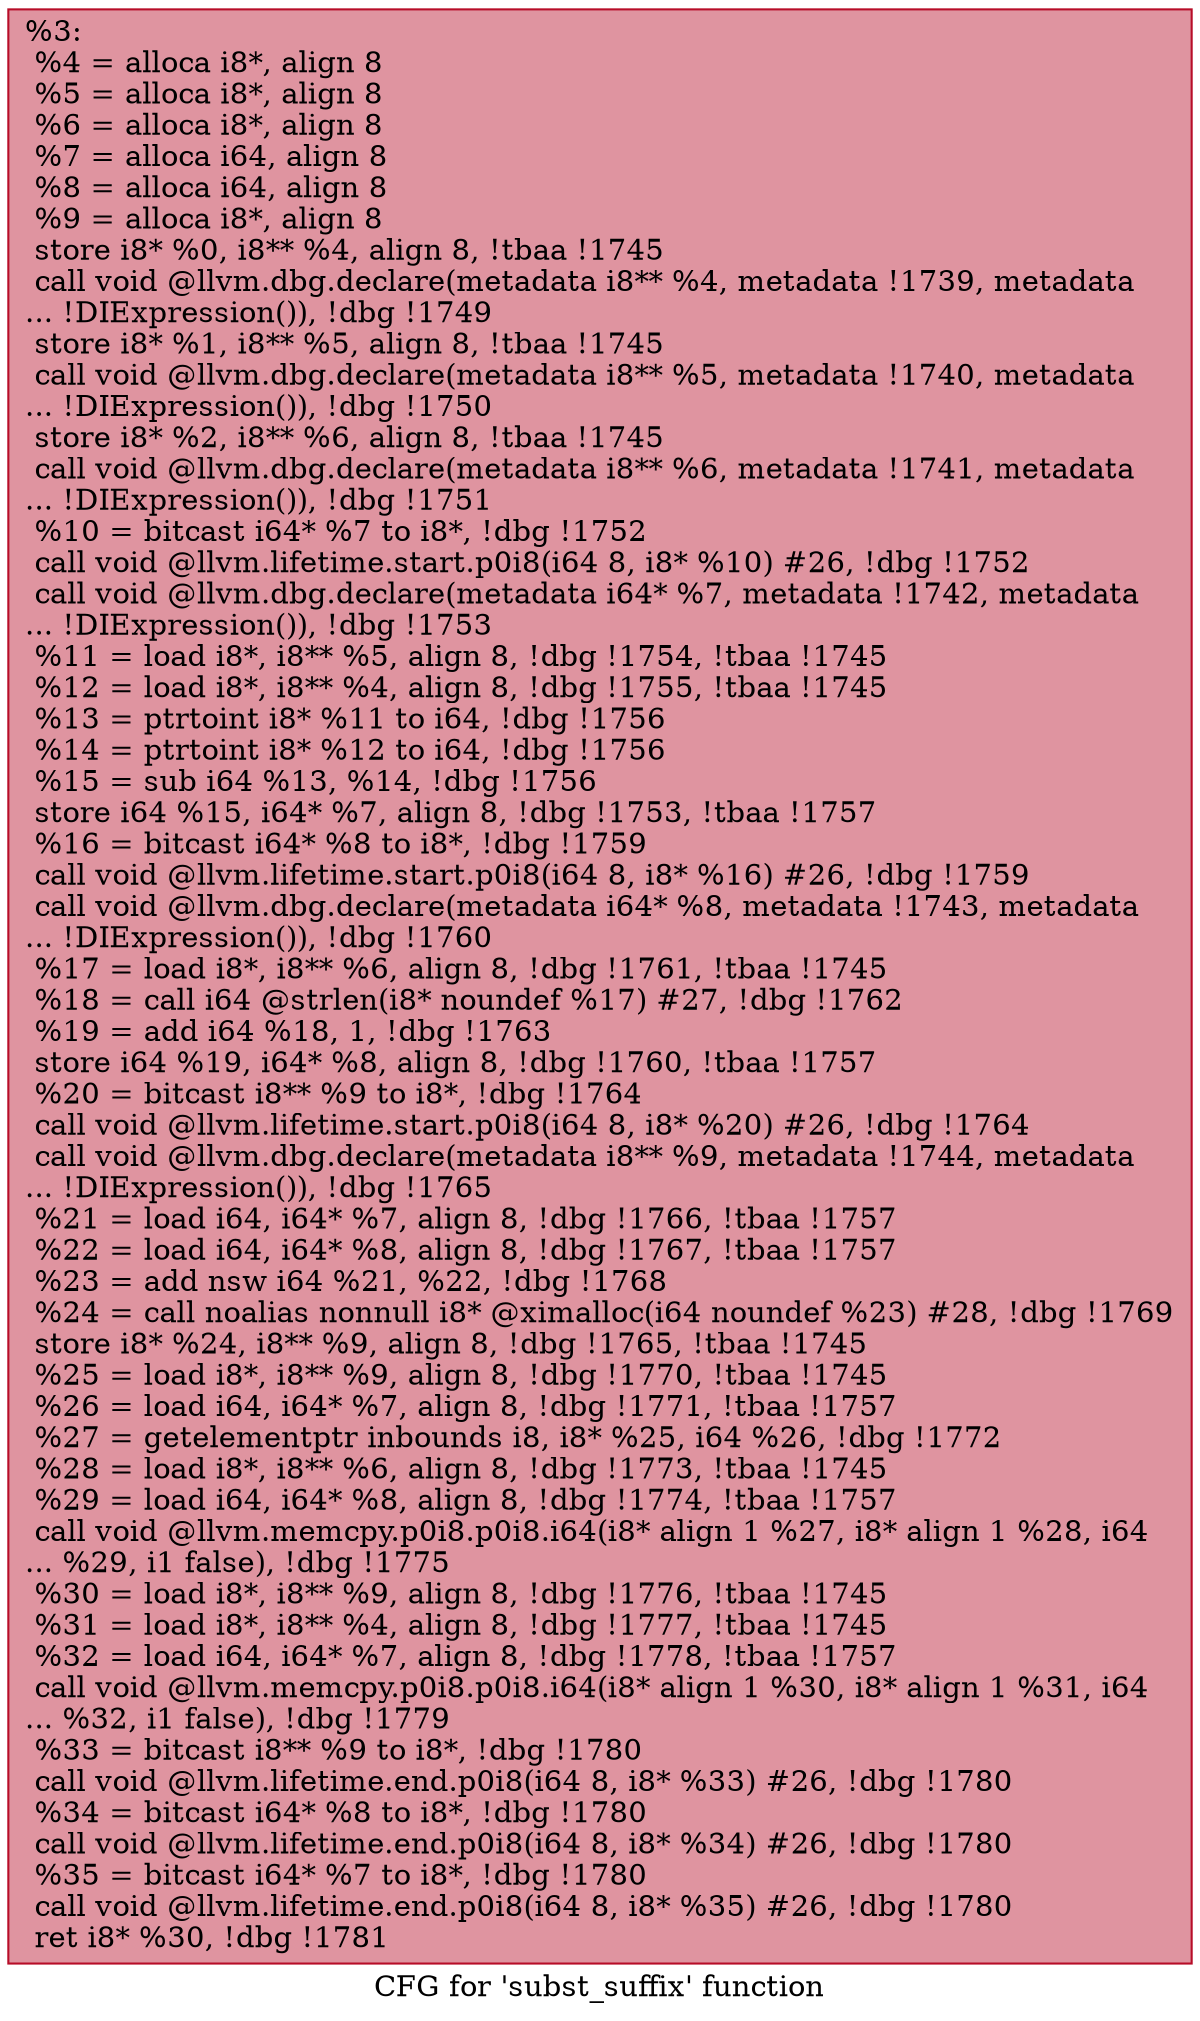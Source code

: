 digraph "CFG for 'subst_suffix' function" {
	label="CFG for 'subst_suffix' function";

	Node0x1702190 [shape=record,color="#b70d28ff", style=filled, fillcolor="#b70d2870",label="{%3:\l  %4 = alloca i8*, align 8\l  %5 = alloca i8*, align 8\l  %6 = alloca i8*, align 8\l  %7 = alloca i64, align 8\l  %8 = alloca i64, align 8\l  %9 = alloca i8*, align 8\l  store i8* %0, i8** %4, align 8, !tbaa !1745\l  call void @llvm.dbg.declare(metadata i8** %4, metadata !1739, metadata\l... !DIExpression()), !dbg !1749\l  store i8* %1, i8** %5, align 8, !tbaa !1745\l  call void @llvm.dbg.declare(metadata i8** %5, metadata !1740, metadata\l... !DIExpression()), !dbg !1750\l  store i8* %2, i8** %6, align 8, !tbaa !1745\l  call void @llvm.dbg.declare(metadata i8** %6, metadata !1741, metadata\l... !DIExpression()), !dbg !1751\l  %10 = bitcast i64* %7 to i8*, !dbg !1752\l  call void @llvm.lifetime.start.p0i8(i64 8, i8* %10) #26, !dbg !1752\l  call void @llvm.dbg.declare(metadata i64* %7, metadata !1742, metadata\l... !DIExpression()), !dbg !1753\l  %11 = load i8*, i8** %5, align 8, !dbg !1754, !tbaa !1745\l  %12 = load i8*, i8** %4, align 8, !dbg !1755, !tbaa !1745\l  %13 = ptrtoint i8* %11 to i64, !dbg !1756\l  %14 = ptrtoint i8* %12 to i64, !dbg !1756\l  %15 = sub i64 %13, %14, !dbg !1756\l  store i64 %15, i64* %7, align 8, !dbg !1753, !tbaa !1757\l  %16 = bitcast i64* %8 to i8*, !dbg !1759\l  call void @llvm.lifetime.start.p0i8(i64 8, i8* %16) #26, !dbg !1759\l  call void @llvm.dbg.declare(metadata i64* %8, metadata !1743, metadata\l... !DIExpression()), !dbg !1760\l  %17 = load i8*, i8** %6, align 8, !dbg !1761, !tbaa !1745\l  %18 = call i64 @strlen(i8* noundef %17) #27, !dbg !1762\l  %19 = add i64 %18, 1, !dbg !1763\l  store i64 %19, i64* %8, align 8, !dbg !1760, !tbaa !1757\l  %20 = bitcast i8** %9 to i8*, !dbg !1764\l  call void @llvm.lifetime.start.p0i8(i64 8, i8* %20) #26, !dbg !1764\l  call void @llvm.dbg.declare(metadata i8** %9, metadata !1744, metadata\l... !DIExpression()), !dbg !1765\l  %21 = load i64, i64* %7, align 8, !dbg !1766, !tbaa !1757\l  %22 = load i64, i64* %8, align 8, !dbg !1767, !tbaa !1757\l  %23 = add nsw i64 %21, %22, !dbg !1768\l  %24 = call noalias nonnull i8* @ximalloc(i64 noundef %23) #28, !dbg !1769\l  store i8* %24, i8** %9, align 8, !dbg !1765, !tbaa !1745\l  %25 = load i8*, i8** %9, align 8, !dbg !1770, !tbaa !1745\l  %26 = load i64, i64* %7, align 8, !dbg !1771, !tbaa !1757\l  %27 = getelementptr inbounds i8, i8* %25, i64 %26, !dbg !1772\l  %28 = load i8*, i8** %6, align 8, !dbg !1773, !tbaa !1745\l  %29 = load i64, i64* %8, align 8, !dbg !1774, !tbaa !1757\l  call void @llvm.memcpy.p0i8.p0i8.i64(i8* align 1 %27, i8* align 1 %28, i64\l... %29, i1 false), !dbg !1775\l  %30 = load i8*, i8** %9, align 8, !dbg !1776, !tbaa !1745\l  %31 = load i8*, i8** %4, align 8, !dbg !1777, !tbaa !1745\l  %32 = load i64, i64* %7, align 8, !dbg !1778, !tbaa !1757\l  call void @llvm.memcpy.p0i8.p0i8.i64(i8* align 1 %30, i8* align 1 %31, i64\l... %32, i1 false), !dbg !1779\l  %33 = bitcast i8** %9 to i8*, !dbg !1780\l  call void @llvm.lifetime.end.p0i8(i64 8, i8* %33) #26, !dbg !1780\l  %34 = bitcast i64* %8 to i8*, !dbg !1780\l  call void @llvm.lifetime.end.p0i8(i64 8, i8* %34) #26, !dbg !1780\l  %35 = bitcast i64* %7 to i8*, !dbg !1780\l  call void @llvm.lifetime.end.p0i8(i64 8, i8* %35) #26, !dbg !1780\l  ret i8* %30, !dbg !1781\l}"];
}
